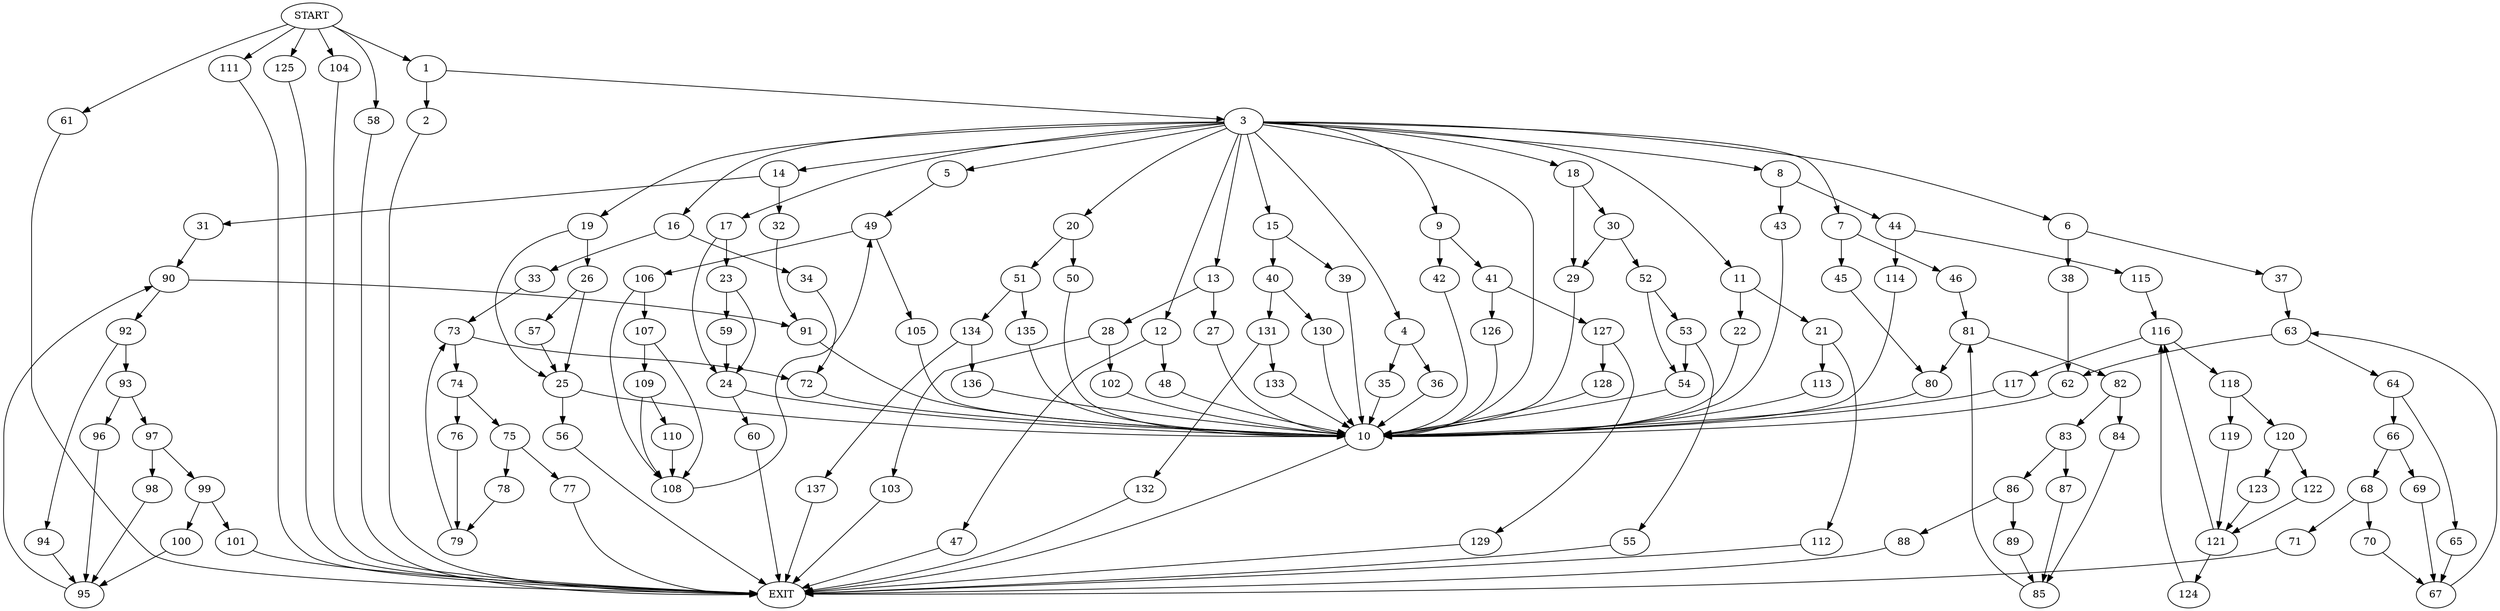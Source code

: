 digraph {
0 [label="START"]
138 [label="EXIT"]
0 -> 1
1 -> 2
1 -> 3
2 -> 138
3 -> 4
3 -> 5
3 -> 6
3 -> 7
3 -> 8
3 -> 9
3 -> 10
3 -> 11
3 -> 12
3 -> 13
3 -> 14
3 -> 15
3 -> 16
3 -> 17
3 -> 18
3 -> 19
3 -> 20
11 -> 21
11 -> 22
17 -> 23
17 -> 24
19 -> 25
19 -> 26
13 -> 27
13 -> 28
10 -> 138
18 -> 29
18 -> 30
14 -> 31
14 -> 32
16 -> 33
16 -> 34
4 -> 35
4 -> 36
6 -> 37
6 -> 38
15 -> 39
15 -> 40
9 -> 41
9 -> 42
8 -> 43
8 -> 44
7 -> 45
7 -> 46
12 -> 47
12 -> 48
5 -> 49
20 -> 50
20 -> 51
30 -> 29
30 -> 52
29 -> 10
52 -> 53
52 -> 54
53 -> 54
53 -> 55
54 -> 10
55 -> 138
25 -> 56
25 -> 10
26 -> 25
26 -> 57
57 -> 25
56 -> 138
0 -> 58
58 -> 138
23 -> 59
23 -> 24
24 -> 60
24 -> 10
59 -> 24
60 -> 138
0 -> 61
61 -> 138
38 -> 62
37 -> 63
62 -> 10
63 -> 62
63 -> 64
64 -> 65
64 -> 66
65 -> 67
66 -> 68
66 -> 69
67 -> 63
69 -> 67
68 -> 70
68 -> 71
71 -> 138
70 -> 67
34 -> 72
33 -> 73
72 -> 10
73 -> 72
73 -> 74
74 -> 75
74 -> 76
75 -> 77
75 -> 78
76 -> 79
79 -> 73
78 -> 79
77 -> 138
45 -> 80
46 -> 81
80 -> 10
81 -> 80
81 -> 82
82 -> 83
82 -> 84
84 -> 85
83 -> 86
83 -> 87
85 -> 81
87 -> 85
86 -> 88
86 -> 89
88 -> 138
89 -> 85
31 -> 90
32 -> 91
91 -> 10
90 -> 92
90 -> 91
92 -> 93
92 -> 94
94 -> 95
93 -> 96
93 -> 97
95 -> 90
96 -> 95
97 -> 98
97 -> 99
98 -> 95
99 -> 100
99 -> 101
101 -> 138
100 -> 95
28 -> 102
28 -> 103
27 -> 10
102 -> 10
103 -> 138
36 -> 10
35 -> 10
0 -> 104
104 -> 138
48 -> 10
47 -> 138
49 -> 105
49 -> 106
105 -> 10
106 -> 107
106 -> 108
108 -> 49
107 -> 108
107 -> 109
109 -> 108
109 -> 110
110 -> 108
0 -> 111
111 -> 138
22 -> 10
21 -> 112
21 -> 113
113 -> 10
112 -> 138
43 -> 10
44 -> 114
44 -> 115
115 -> 116
114 -> 10
116 -> 117
116 -> 118
117 -> 10
118 -> 119
118 -> 120
119 -> 121
120 -> 122
120 -> 123
121 -> 116
121 -> 124
122 -> 121
123 -> 121
124 -> 116
0 -> 125
125 -> 138
41 -> 126
41 -> 127
42 -> 10
126 -> 10
127 -> 128
127 -> 129
128 -> 10
129 -> 138
39 -> 10
40 -> 130
40 -> 131
130 -> 10
131 -> 132
131 -> 133
133 -> 10
132 -> 138
51 -> 134
51 -> 135
50 -> 10
135 -> 10
134 -> 136
134 -> 137
137 -> 138
136 -> 10
}
